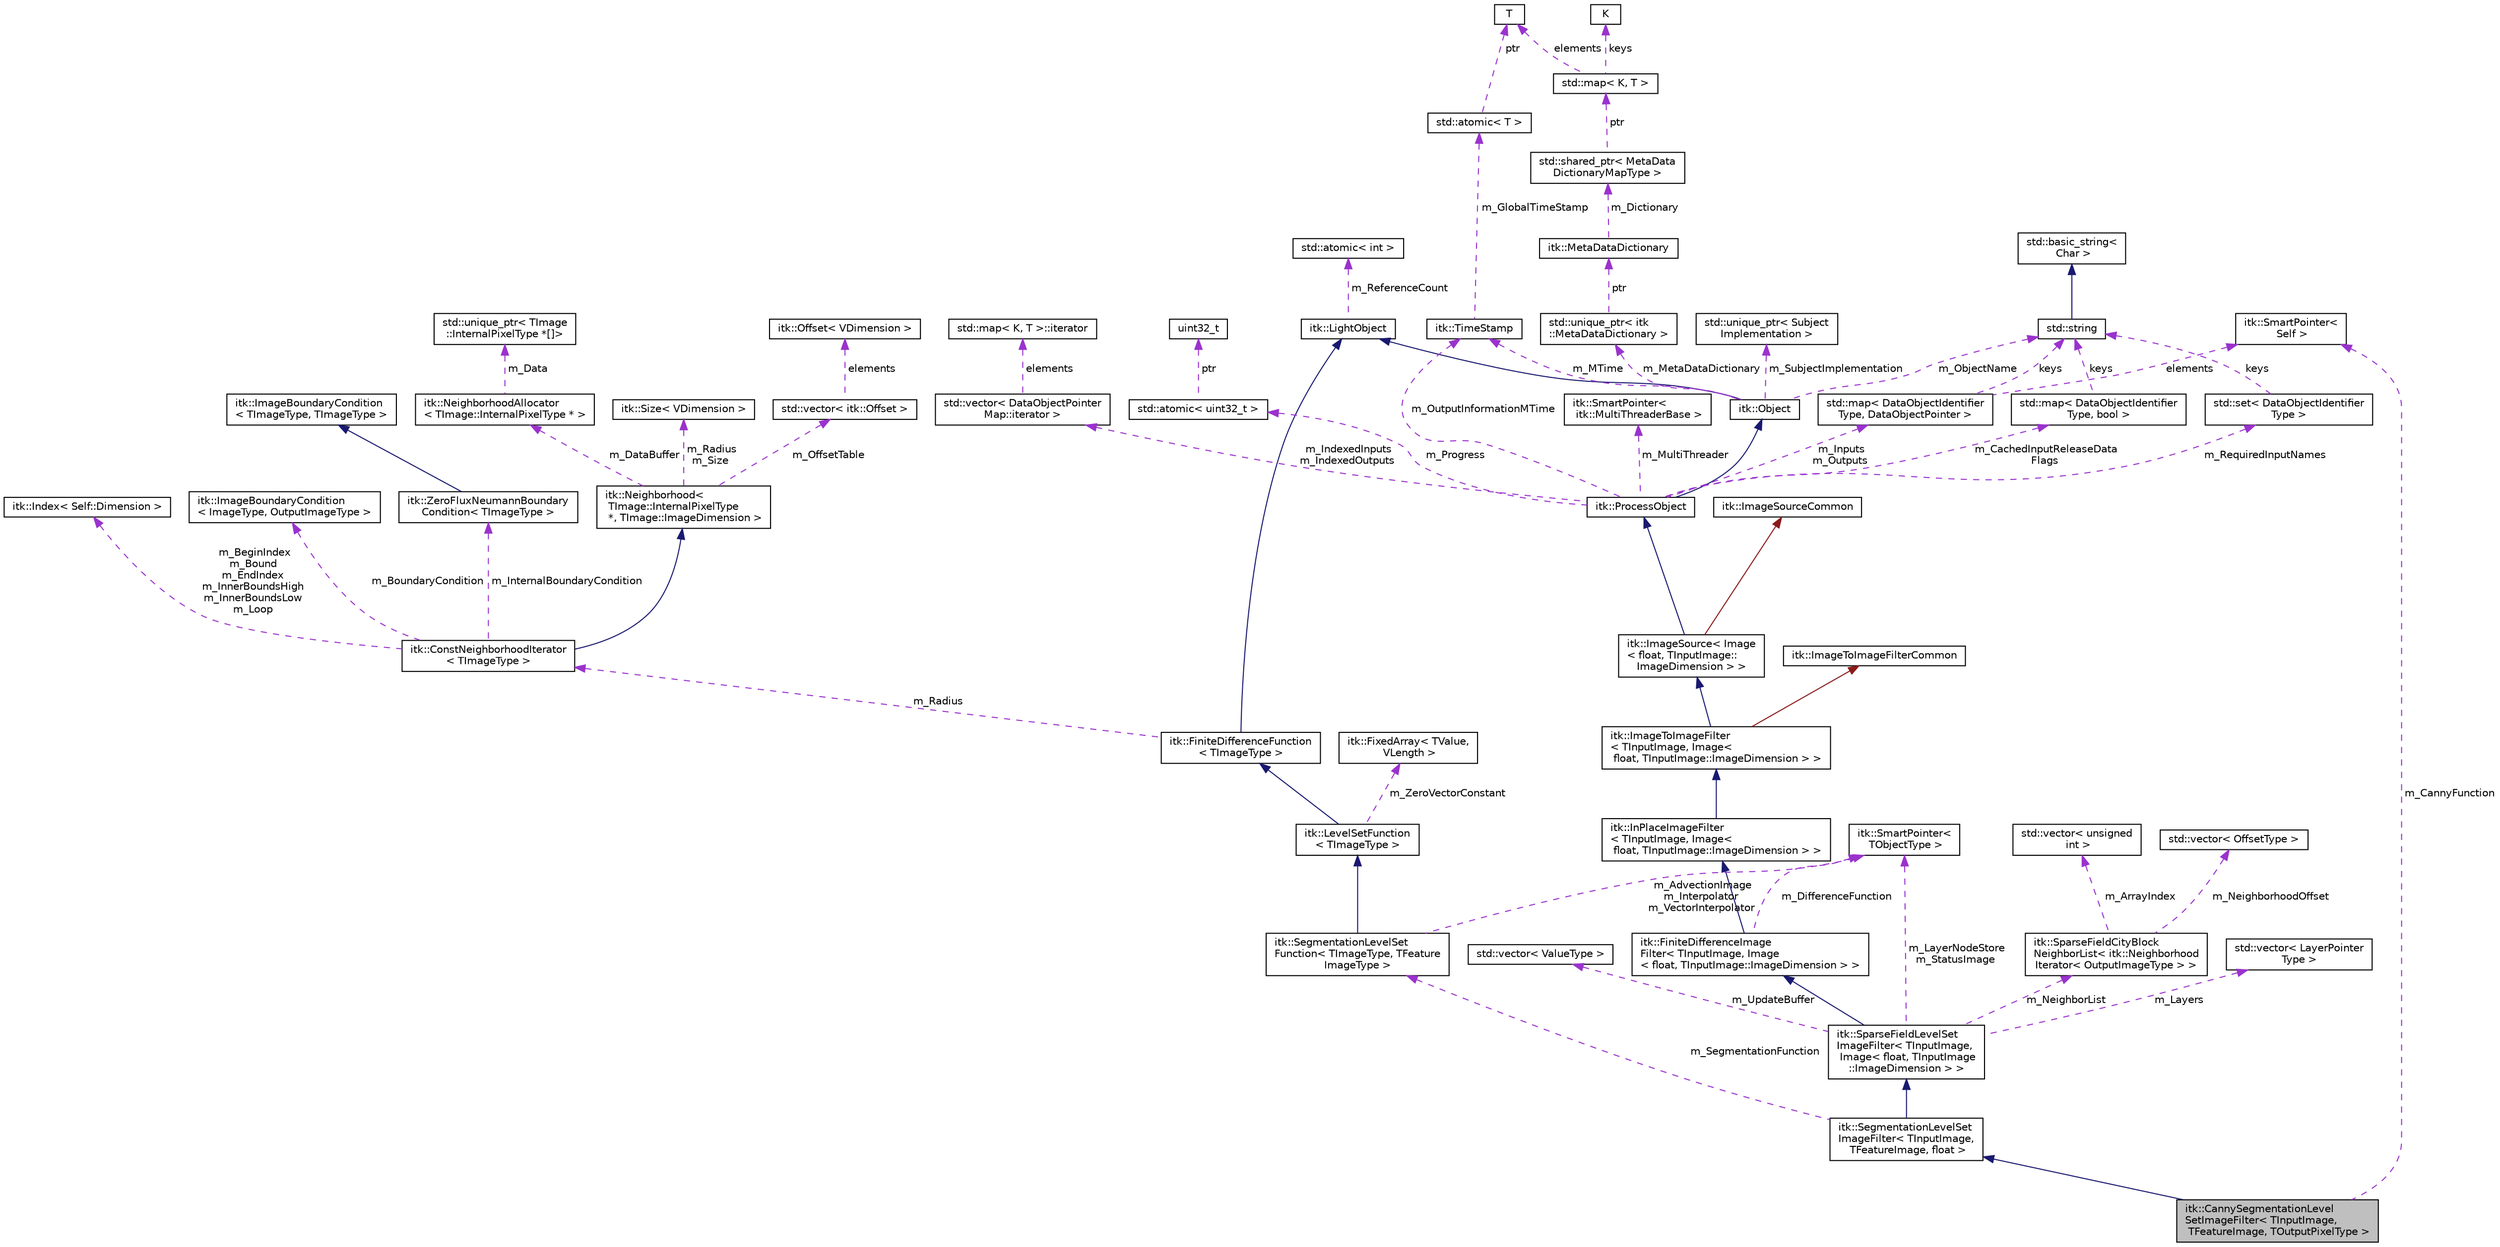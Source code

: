 digraph "itk::CannySegmentationLevelSetImageFilter&lt; TInputImage, TFeatureImage, TOutputPixelType &gt;"
{
 // LATEX_PDF_SIZE
  edge [fontname="Helvetica",fontsize="10",labelfontname="Helvetica",labelfontsize="10"];
  node [fontname="Helvetica",fontsize="10",shape=record];
  Node1 [label="itk::CannySegmentationLevel\lSetImageFilter\< TInputImage,\l TFeatureImage, TOutputPixelType \>",height=0.2,width=0.4,color="black", fillcolor="grey75", style="filled", fontcolor="black",tooltip="Segments structures in images based on image features derived from pseudo-canny-edges."];
  Node2 -> Node1 [dir="back",color="midnightblue",fontsize="10",style="solid",fontname="Helvetica"];
  Node2 [label="itk::SegmentationLevelSet\lImageFilter\< TInputImage,\l TFeatureImage, float \>",height=0.2,width=0.4,color="black", fillcolor="white", style="filled",URL="$classitk_1_1SegmentationLevelSetImageFilter.html",tooltip=" "];
  Node3 -> Node2 [dir="back",color="midnightblue",fontsize="10",style="solid",fontname="Helvetica"];
  Node3 [label="itk::SparseFieldLevelSet\lImageFilter\< TInputImage,\l Image\< float, TInputImage\l::ImageDimension \> \>",height=0.2,width=0.4,color="black", fillcolor="white", style="filled",URL="$classitk_1_1SparseFieldLevelSetImageFilter.html",tooltip=" "];
  Node4 -> Node3 [dir="back",color="midnightblue",fontsize="10",style="solid",fontname="Helvetica"];
  Node4 [label="itk::FiniteDifferenceImage\lFilter\< TInputImage, Image\l\< float, TInputImage::ImageDimension \> \>",height=0.2,width=0.4,color="black", fillcolor="white", style="filled",URL="$classitk_1_1FiniteDifferenceImageFilter.html",tooltip=" "];
  Node5 -> Node4 [dir="back",color="midnightblue",fontsize="10",style="solid",fontname="Helvetica"];
  Node5 [label="itk::InPlaceImageFilter\l\< TInputImage, Image\<\l float, TInputImage::ImageDimension \> \>",height=0.2,width=0.4,color="black", fillcolor="white", style="filled",URL="$classitk_1_1InPlaceImageFilter.html",tooltip=" "];
  Node6 -> Node5 [dir="back",color="midnightblue",fontsize="10",style="solid",fontname="Helvetica"];
  Node6 [label="itk::ImageToImageFilter\l\< TInputImage, Image\<\l float, TInputImage::ImageDimension \> \>",height=0.2,width=0.4,color="black", fillcolor="white", style="filled",URL="$classitk_1_1ImageToImageFilter.html",tooltip=" "];
  Node7 -> Node6 [dir="back",color="midnightblue",fontsize="10",style="solid",fontname="Helvetica"];
  Node7 [label="itk::ImageSource\< Image\l\< float, TInputImage::\lImageDimension \> \>",height=0.2,width=0.4,color="black", fillcolor="white", style="filled",URL="$classitk_1_1ImageSource.html",tooltip=" "];
  Node8 -> Node7 [dir="back",color="midnightblue",fontsize="10",style="solid",fontname="Helvetica"];
  Node8 [label="itk::ProcessObject",height=0.2,width=0.4,color="black", fillcolor="white", style="filled",URL="$classitk_1_1ProcessObject.html",tooltip="The base class for all process objects (source, filters, mappers) in the Insight data processing pipe..."];
  Node9 -> Node8 [dir="back",color="midnightblue",fontsize="10",style="solid",fontname="Helvetica"];
  Node9 [label="itk::Object",height=0.2,width=0.4,color="black", fillcolor="white", style="filled",URL="$classitk_1_1Object.html",tooltip="Base class for most ITK classes."];
  Node10 -> Node9 [dir="back",color="midnightblue",fontsize="10",style="solid",fontname="Helvetica"];
  Node10 [label="itk::LightObject",height=0.2,width=0.4,color="black", fillcolor="white", style="filled",URL="$classitk_1_1LightObject.html",tooltip="Light weight base class for most itk classes."];
  Node11 -> Node10 [dir="back",color="darkorchid3",fontsize="10",style="dashed",label=" m_ReferenceCount" ,fontname="Helvetica"];
  Node11 [label="std::atomic\< int \>",height=0.2,width=0.4,color="black", fillcolor="white", style="filled",tooltip=" "];
  Node12 -> Node9 [dir="back",color="darkorchid3",fontsize="10",style="dashed",label=" m_MTime" ,fontname="Helvetica"];
  Node12 [label="itk::TimeStamp",height=0.2,width=0.4,color="black", fillcolor="white", style="filled",URL="$classitk_1_1TimeStamp.html",tooltip="Generate a unique, increasing time value."];
  Node13 -> Node12 [dir="back",color="darkorchid3",fontsize="10",style="dashed",label=" m_GlobalTimeStamp" ,fontname="Helvetica"];
  Node13 [label="std::atomic\< T \>",height=0.2,width=0.4,color="black", fillcolor="white", style="filled",tooltip=" "];
  Node14 -> Node13 [dir="back",color="darkorchid3",fontsize="10",style="dashed",label=" ptr" ,fontname="Helvetica"];
  Node14 [label="T",height=0.2,width=0.4,color="black", fillcolor="white", style="filled",tooltip=" "];
  Node15 -> Node9 [dir="back",color="darkorchid3",fontsize="10",style="dashed",label=" m_SubjectImplementation" ,fontname="Helvetica"];
  Node15 [label="std::unique_ptr\< Subject\lImplementation \>",height=0.2,width=0.4,color="black", fillcolor="white", style="filled",tooltip=" "];
  Node16 -> Node9 [dir="back",color="darkorchid3",fontsize="10",style="dashed",label=" m_MetaDataDictionary" ,fontname="Helvetica"];
  Node16 [label="std::unique_ptr\< itk\l::MetaDataDictionary \>",height=0.2,width=0.4,color="black", fillcolor="white", style="filled",tooltip=" "];
  Node17 -> Node16 [dir="back",color="darkorchid3",fontsize="10",style="dashed",label=" ptr" ,fontname="Helvetica"];
  Node17 [label="itk::MetaDataDictionary",height=0.2,width=0.4,color="black", fillcolor="white", style="filled",URL="$classitk_1_1MetaDataDictionary.html",tooltip="Provides a mechanism for storing a collection of arbitrary data types."];
  Node18 -> Node17 [dir="back",color="darkorchid3",fontsize="10",style="dashed",label=" m_Dictionary" ,fontname="Helvetica"];
  Node18 [label="std::shared_ptr\< MetaData\lDictionaryMapType \>",height=0.2,width=0.4,color="black", fillcolor="white", style="filled",tooltip=" "];
  Node19 -> Node18 [dir="back",color="darkorchid3",fontsize="10",style="dashed",label=" ptr" ,fontname="Helvetica"];
  Node19 [label="std::map\< K, T \>",height=0.2,width=0.4,color="black", fillcolor="white", style="filled",tooltip=" "];
  Node20 -> Node19 [dir="back",color="darkorchid3",fontsize="10",style="dashed",label=" keys" ,fontname="Helvetica"];
  Node20 [label="K",height=0.2,width=0.4,color="black", fillcolor="white", style="filled",tooltip=" "];
  Node14 -> Node19 [dir="back",color="darkorchid3",fontsize="10",style="dashed",label=" elements" ,fontname="Helvetica"];
  Node21 -> Node9 [dir="back",color="darkorchid3",fontsize="10",style="dashed",label=" m_ObjectName" ,fontname="Helvetica"];
  Node21 [label="std::string",height=0.2,width=0.4,color="black", fillcolor="white", style="filled",tooltip=" "];
  Node22 -> Node21 [dir="back",color="midnightblue",fontsize="10",style="solid",fontname="Helvetica"];
  Node22 [label="std::basic_string\<\l Char \>",height=0.2,width=0.4,color="black", fillcolor="white", style="filled",tooltip=" "];
  Node12 -> Node8 [dir="back",color="darkorchid3",fontsize="10",style="dashed",label=" m_OutputInformationMTime" ,fontname="Helvetica"];
  Node23 -> Node8 [dir="back",color="darkorchid3",fontsize="10",style="dashed",label=" m_Inputs\nm_Outputs" ,fontname="Helvetica"];
  Node23 [label="std::map\< DataObjectIdentifier\lType, DataObjectPointer \>",height=0.2,width=0.4,color="black", fillcolor="white", style="filled",tooltip=" "];
  Node21 -> Node23 [dir="back",color="darkorchid3",fontsize="10",style="dashed",label=" keys" ,fontname="Helvetica"];
  Node24 -> Node23 [dir="back",color="darkorchid3",fontsize="10",style="dashed",label=" elements" ,fontname="Helvetica"];
  Node24 [label="itk::SmartPointer\<\l Self \>",height=0.2,width=0.4,color="black", fillcolor="white", style="filled",URL="$classitk_1_1SmartPointer.html",tooltip=" "];
  Node25 -> Node8 [dir="back",color="darkorchid3",fontsize="10",style="dashed",label=" m_IndexedInputs\nm_IndexedOutputs" ,fontname="Helvetica"];
  Node25 [label="std::vector\< DataObjectPointer\lMap::iterator \>",height=0.2,width=0.4,color="black", fillcolor="white", style="filled",tooltip=" "];
  Node26 -> Node25 [dir="back",color="darkorchid3",fontsize="10",style="dashed",label=" elements" ,fontname="Helvetica"];
  Node26 [label="std::map\< K, T \>::iterator",height=0.2,width=0.4,color="black", fillcolor="white", style="filled",tooltip=" "];
  Node27 -> Node8 [dir="back",color="darkorchid3",fontsize="10",style="dashed",label=" m_CachedInputReleaseData\lFlags" ,fontname="Helvetica"];
  Node27 [label="std::map\< DataObjectIdentifier\lType, bool \>",height=0.2,width=0.4,color="black", fillcolor="white", style="filled",tooltip=" "];
  Node21 -> Node27 [dir="back",color="darkorchid3",fontsize="10",style="dashed",label=" keys" ,fontname="Helvetica"];
  Node28 -> Node8 [dir="back",color="darkorchid3",fontsize="10",style="dashed",label=" m_RequiredInputNames" ,fontname="Helvetica"];
  Node28 [label="std::set\< DataObjectIdentifier\lType \>",height=0.2,width=0.4,color="black", fillcolor="white", style="filled",tooltip=" "];
  Node21 -> Node28 [dir="back",color="darkorchid3",fontsize="10",style="dashed",label=" keys" ,fontname="Helvetica"];
  Node29 -> Node8 [dir="back",color="darkorchid3",fontsize="10",style="dashed",label=" m_Progress" ,fontname="Helvetica"];
  Node29 [label="std::atomic\< uint32_t \>",height=0.2,width=0.4,color="black", fillcolor="white", style="filled",tooltip=" "];
  Node30 -> Node29 [dir="back",color="darkorchid3",fontsize="10",style="dashed",label=" ptr" ,fontname="Helvetica"];
  Node30 [label="uint32_t",height=0.2,width=0.4,color="black", fillcolor="white", style="filled",tooltip=" "];
  Node31 -> Node8 [dir="back",color="darkorchid3",fontsize="10",style="dashed",label=" m_MultiThreader" ,fontname="Helvetica"];
  Node31 [label="itk::SmartPointer\<\l itk::MultiThreaderBase \>",height=0.2,width=0.4,color="black", fillcolor="white", style="filled",URL="$classitk_1_1SmartPointer.html",tooltip=" "];
  Node32 -> Node7 [dir="back",color="firebrick4",fontsize="10",style="solid",fontname="Helvetica"];
  Node32 [label="itk::ImageSourceCommon",height=0.2,width=0.4,color="black", fillcolor="white", style="filled",URL="$structitk_1_1ImageSourceCommon.html",tooltip="Secondary base class of ImageSource common between templates."];
  Node33 -> Node6 [dir="back",color="firebrick4",fontsize="10",style="solid",fontname="Helvetica"];
  Node33 [label="itk::ImageToImageFilterCommon",height=0.2,width=0.4,color="black", fillcolor="white", style="filled",URL="$classitk_1_1ImageToImageFilterCommon.html",tooltip="Secondary base class of ImageToImageFilter common between templates."];
  Node34 -> Node4 [dir="back",color="darkorchid3",fontsize="10",style="dashed",label=" m_DifferenceFunction" ,fontname="Helvetica"];
  Node34 [label="itk::SmartPointer\<\l TObjectType \>",height=0.2,width=0.4,color="black", fillcolor="white", style="filled",URL="$classitk_1_1SmartPointer.html",tooltip="Implements transparent reference counting."];
  Node35 -> Node3 [dir="back",color="darkorchid3",fontsize="10",style="dashed",label=" m_NeighborList" ,fontname="Helvetica"];
  Node35 [label="itk::SparseFieldCityBlock\lNeighborList\< itk::Neighborhood\lIterator\< OutputImageType \> \>",height=0.2,width=0.4,color="black", fillcolor="white", style="filled",URL="$classitk_1_1SparseFieldCityBlockNeighborList.html",tooltip=" "];
  Node36 -> Node35 [dir="back",color="darkorchid3",fontsize="10",style="dashed",label=" m_ArrayIndex" ,fontname="Helvetica"];
  Node36 [label="std::vector\< unsigned\l int \>",height=0.2,width=0.4,color="black", fillcolor="white", style="filled",tooltip=" "];
  Node37 -> Node35 [dir="back",color="darkorchid3",fontsize="10",style="dashed",label=" m_NeighborhoodOffset" ,fontname="Helvetica"];
  Node37 [label="std::vector\< OffsetType \>",height=0.2,width=0.4,color="black", fillcolor="white", style="filled",tooltip=" "];
  Node38 -> Node3 [dir="back",color="darkorchid3",fontsize="10",style="dashed",label=" m_Layers" ,fontname="Helvetica"];
  Node38 [label="std::vector\< LayerPointer\lType \>",height=0.2,width=0.4,color="black", fillcolor="white", style="filled",tooltip=" "];
  Node34 -> Node3 [dir="back",color="darkorchid3",fontsize="10",style="dashed",label=" m_LayerNodeStore\nm_StatusImage" ,fontname="Helvetica"];
  Node39 -> Node3 [dir="back",color="darkorchid3",fontsize="10",style="dashed",label=" m_UpdateBuffer" ,fontname="Helvetica"];
  Node39 [label="std::vector\< ValueType \>",height=0.2,width=0.4,color="black", fillcolor="white", style="filled",tooltip=" "];
  Node40 -> Node2 [dir="back",color="darkorchid3",fontsize="10",style="dashed",label=" m_SegmentationFunction" ,fontname="Helvetica"];
  Node40 [label="itk::SegmentationLevelSet\lFunction\< TImageType, TFeature\lImageType \>",height=0.2,width=0.4,color="black", fillcolor="white", style="filled",URL="$classitk_1_1SegmentationLevelSetFunction.html",tooltip=" "];
  Node41 -> Node40 [dir="back",color="midnightblue",fontsize="10",style="solid",fontname="Helvetica"];
  Node41 [label="itk::LevelSetFunction\l\< TImageType \>",height=0.2,width=0.4,color="black", fillcolor="white", style="filled",URL="$classitk_1_1LevelSetFunction.html",tooltip="The LevelSetFunction class is a generic function object which can be used to create a level set metho..."];
  Node42 -> Node41 [dir="back",color="midnightblue",fontsize="10",style="solid",fontname="Helvetica"];
  Node42 [label="itk::FiniteDifferenceFunction\l\< TImageType \>",height=0.2,width=0.4,color="black", fillcolor="white", style="filled",URL="$classitk_1_1FiniteDifferenceFunction.html",tooltip=" "];
  Node10 -> Node42 [dir="back",color="midnightblue",fontsize="10",style="solid",fontname="Helvetica"];
  Node43 -> Node42 [dir="back",color="darkorchid3",fontsize="10",style="dashed",label=" m_Radius" ,fontname="Helvetica"];
  Node43 [label="itk::ConstNeighborhoodIterator\l\< TImageType \>",height=0.2,width=0.4,color="black", fillcolor="white", style="filled",URL="$classitk_1_1ConstNeighborhoodIterator.html",tooltip=" "];
  Node44 -> Node43 [dir="back",color="midnightblue",fontsize="10",style="solid",fontname="Helvetica"];
  Node44 [label="itk::Neighborhood\<\l TImage::InternalPixelType\l *, TImage::ImageDimension \>",height=0.2,width=0.4,color="black", fillcolor="white", style="filled",URL="$classitk_1_1Neighborhood.html",tooltip=" "];
  Node45 -> Node44 [dir="back",color="darkorchid3",fontsize="10",style="dashed",label=" m_Radius\nm_Size" ,fontname="Helvetica"];
  Node45 [label="itk::Size\< VDimension \>",height=0.2,width=0.4,color="black", fillcolor="white", style="filled",URL="$structitk_1_1Size.html",tooltip=" "];
  Node46 -> Node44 [dir="back",color="darkorchid3",fontsize="10",style="dashed",label=" m_DataBuffer" ,fontname="Helvetica"];
  Node46 [label="itk::NeighborhoodAllocator\l\< TImage::InternalPixelType * \>",height=0.2,width=0.4,color="black", fillcolor="white", style="filled",URL="$classitk_1_1NeighborhoodAllocator.html",tooltip=" "];
  Node47 -> Node46 [dir="back",color="darkorchid3",fontsize="10",style="dashed",label=" m_Data" ,fontname="Helvetica"];
  Node47 [label="std::unique_ptr\< TImage\l::InternalPixelType *[]\>",height=0.2,width=0.4,color="black", fillcolor="white", style="filled",tooltip=" "];
  Node48 -> Node44 [dir="back",color="darkorchid3",fontsize="10",style="dashed",label=" m_OffsetTable" ,fontname="Helvetica"];
  Node48 [label="std::vector\< itk::Offset \>",height=0.2,width=0.4,color="black", fillcolor="white", style="filled",tooltip=" "];
  Node49 -> Node48 [dir="back",color="darkorchid3",fontsize="10",style="dashed",label=" elements" ,fontname="Helvetica"];
  Node49 [label="itk::Offset\< VDimension \>",height=0.2,width=0.4,color="black", fillcolor="white", style="filled",URL="$structitk_1_1Offset.html",tooltip="Represent a n-dimensional offset between two n-dimensional indexes of n-dimensional image."];
  Node50 -> Node43 [dir="back",color="darkorchid3",fontsize="10",style="dashed",label=" m_BeginIndex\nm_Bound\nm_EndIndex\nm_InnerBoundsHigh\nm_InnerBoundsLow\nm_Loop" ,fontname="Helvetica"];
  Node50 [label="itk::Index\< Self::Dimension \>",height=0.2,width=0.4,color="black", fillcolor="white", style="filled",URL="$structitk_1_1Index.html",tooltip=" "];
  Node51 -> Node43 [dir="back",color="darkorchid3",fontsize="10",style="dashed",label=" m_BoundaryCondition" ,fontname="Helvetica"];
  Node51 [label="itk::ImageBoundaryCondition\l\< ImageType, OutputImageType \>",height=0.2,width=0.4,color="black", fillcolor="white", style="filled",URL="$classitk_1_1ImageBoundaryCondition.html",tooltip=" "];
  Node52 -> Node43 [dir="back",color="darkorchid3",fontsize="10",style="dashed",label=" m_InternalBoundaryCondition" ,fontname="Helvetica"];
  Node52 [label="itk::ZeroFluxNeumannBoundary\lCondition\< TImageType \>",height=0.2,width=0.4,color="black", fillcolor="white", style="filled",URL="$classitk_1_1ZeroFluxNeumannBoundaryCondition.html",tooltip=" "];
  Node53 -> Node52 [dir="back",color="midnightblue",fontsize="10",style="solid",fontname="Helvetica"];
  Node53 [label="itk::ImageBoundaryCondition\l\< TImageType, TImageType \>",height=0.2,width=0.4,color="black", fillcolor="white", style="filled",URL="$classitk_1_1ImageBoundaryCondition.html",tooltip=" "];
  Node54 -> Node41 [dir="back",color="darkorchid3",fontsize="10",style="dashed",label=" m_ZeroVectorConstant" ,fontname="Helvetica"];
  Node54 [label="itk::FixedArray\< TValue,\l VLength \>",height=0.2,width=0.4,color="black", fillcolor="white", style="filled",URL="$classitk_1_1FixedArray.html",tooltip="Simulate a standard C array with copy semantics."];
  Node34 -> Node40 [dir="back",color="darkorchid3",fontsize="10",style="dashed",label=" m_AdvectionImage\nm_Interpolator\nm_VectorInterpolator" ,fontname="Helvetica"];
  Node24 -> Node1 [dir="back",color="darkorchid3",fontsize="10",style="dashed",label=" m_CannyFunction" ,fontname="Helvetica"];
}
